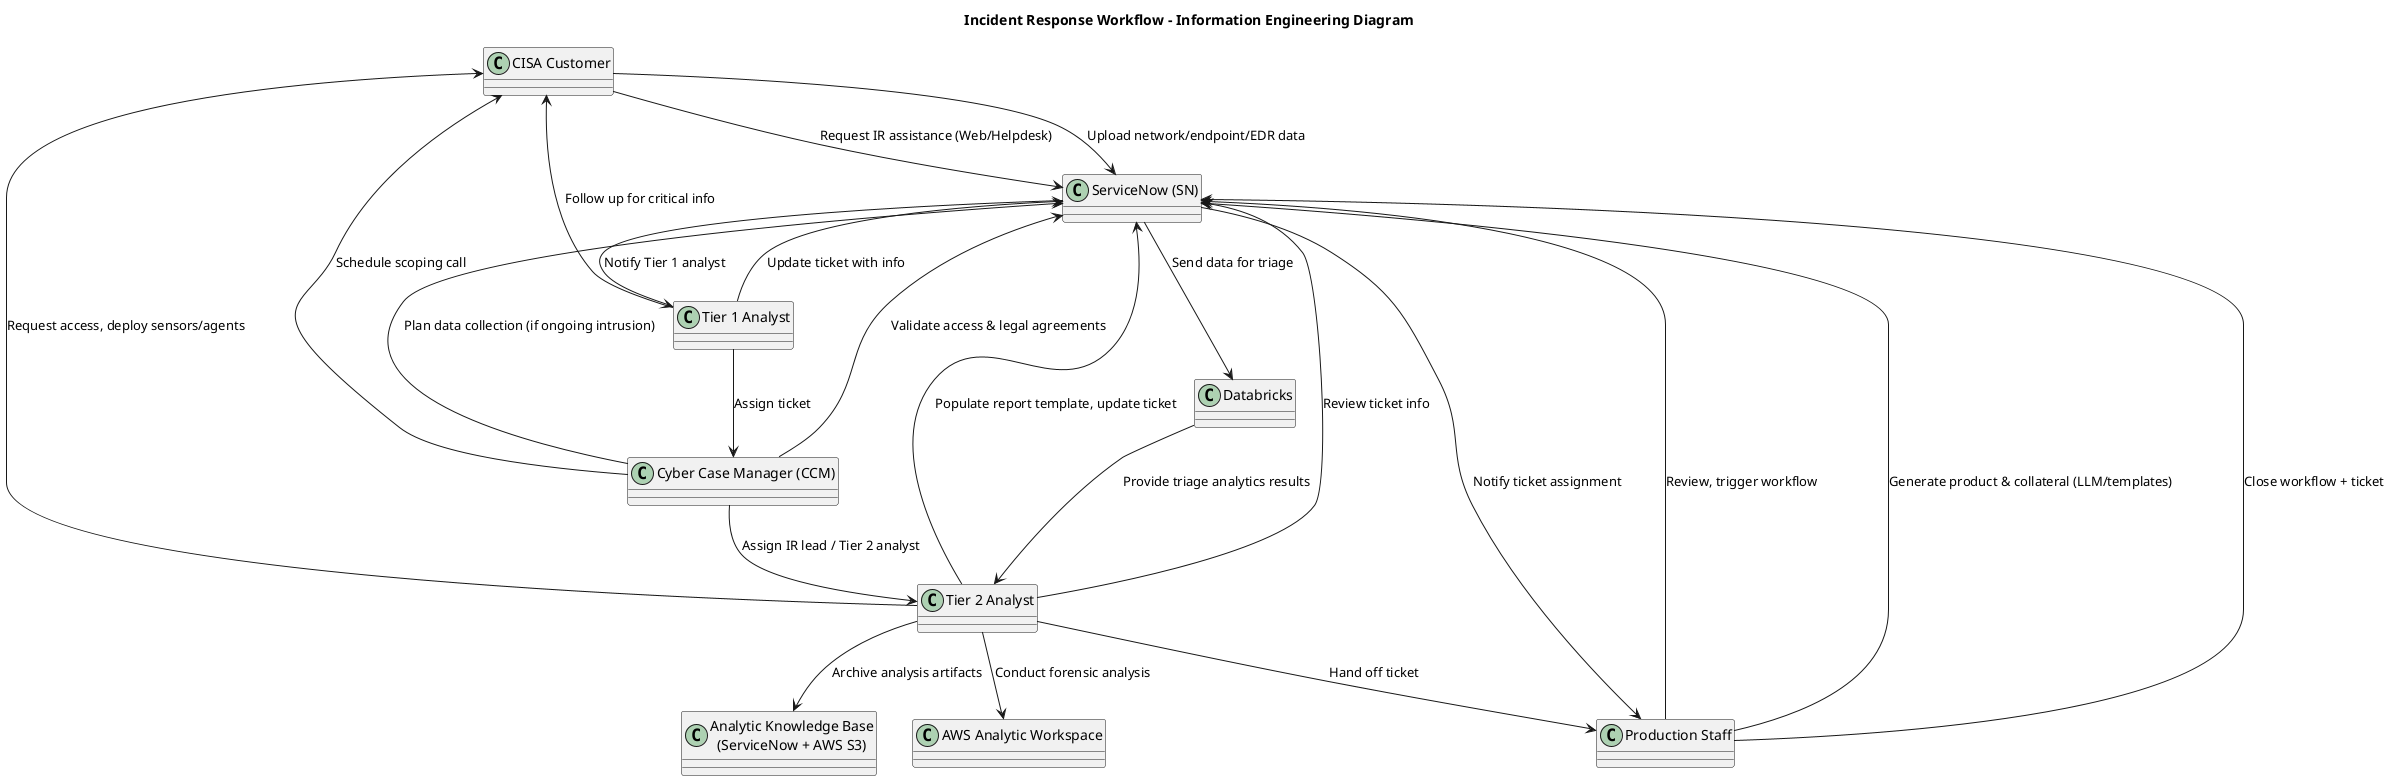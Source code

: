 @startuml
	title Incident Response Workflow - Information Engineering Diagram
	
	!define RECTANGLE class
	
	RECTANGLE "CISA Customer" as Customer
	RECTANGLE "Tier 1 Analyst" as T1
	RECTANGLE "Cyber Case Manager (CCM)" as CCM
	RECTANGLE "Tier 2 Analyst" as T2
	RECTANGLE "Production Staff" as Prod
	RECTANGLE "ServiceNow (SN)" as SN
	RECTANGLE "Databricks" as DB
	RECTANGLE "AWS Analytic Workspace" as AWS
	RECTANGLE "Analytic Knowledge Base\n(ServiceNow + AWS S3)" as AKB
	
	' Step 1 - Ticket creation
	Customer --> SN : Request IR assistance (Web/Helpdesk)
	SN --> T1 : Notify Tier 1 analyst
	
	' Step 2 - Tier 1 collection and assignment
	T1 --> Customer : Follow up for critical info
	T1 --> SN : Update ticket with info
	T1 --> CCM : Assign ticket
	
	' Step 3 - Cyber Case Manager actions
	CCM --> Customer : Schedule scoping call
	CCM --> SN : Validate access & legal agreements
	CCM --> SN : Plan data collection (if ongoing intrusion)
	CCM --> T2 : Assign IR lead / Tier 2 analyst
	
	' Step 4 - Tier 2 forensic analysis
	T2 --> SN : Review ticket info
	T2 --> Customer : Request access, deploy sensors/agents
	Customer --> SN : Upload network/endpoint/EDR data
	SN --> DB : Send data for triage
	DB --> T2 : Provide triage analytics results
	T2 --> AWS : Conduct forensic analysis
	T2 --> SN : Populate report template, update ticket
	T2 --> Prod : Hand off ticket
	T2 --> AKB : Archive analysis artifacts
	
	' Step 5 - Production staff workflow
	SN --> Prod : Notify ticket assignment
	Prod --> SN : Review, trigger workflow
	Prod --> SN : Generate product & collateral (LLM/templates)
	Prod --> SN : Close workflow + ticket

@enduml
